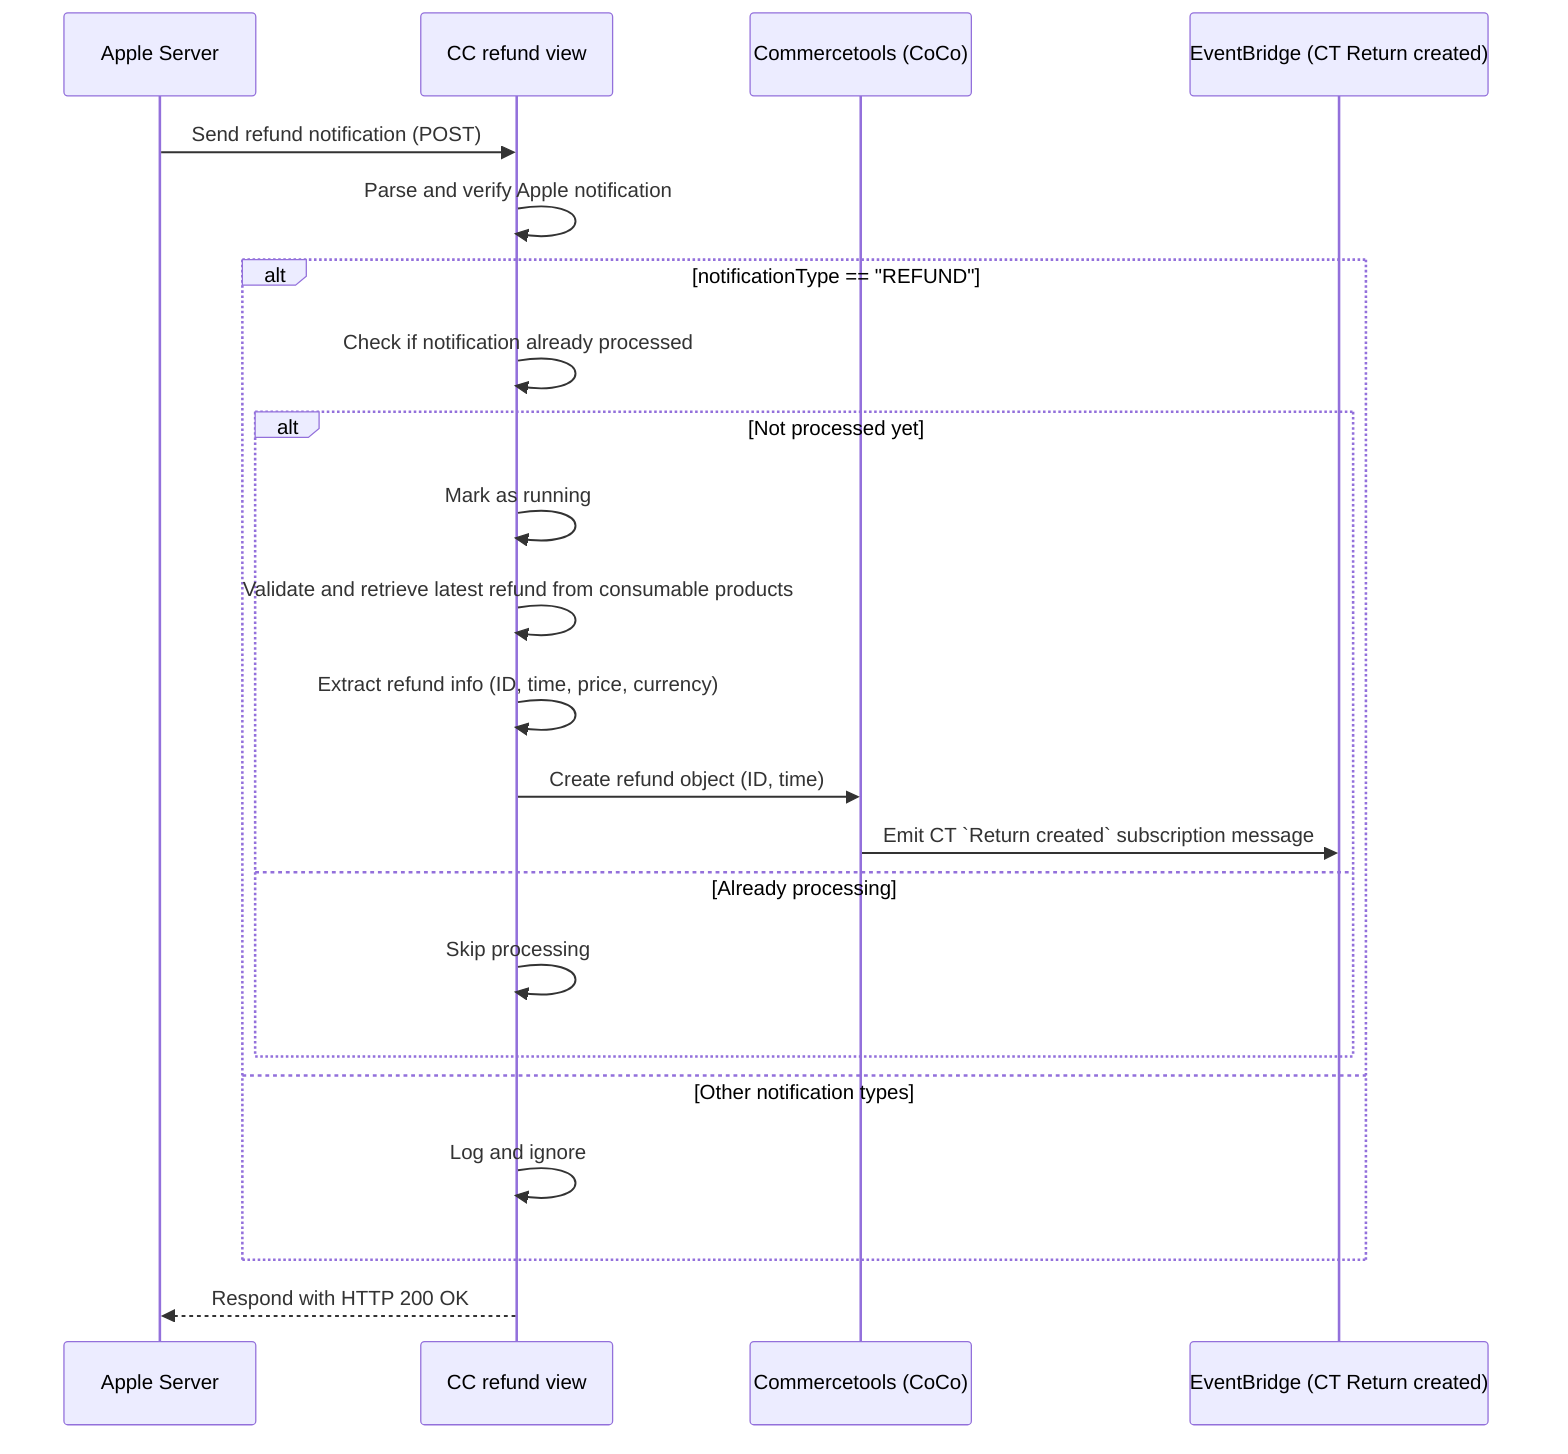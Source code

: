 sequenceDiagram
    %% ===== iOS (Apple) Refund Flow =====
    participant Apple as Apple Server
    participant CommerceCoordinator(CC) as CC refund view
    participant Commercetools as Commercetools (CoCo)
    participant CTEventBridge as EventBridge (CT Return created)

    Apple->>CommerceCoordinator(CC): Send refund notification (POST)
    CommerceCoordinator(CC)->>CommerceCoordinator(CC): Parse and verify Apple notification

    alt notificationType == "REFUND"
        CommerceCoordinator(CC)->>CommerceCoordinator(CC): Check if notification already processed
        alt Not processed yet
            CommerceCoordinator(CC)->>CommerceCoordinator(CC): Mark as running
            CommerceCoordinator(CC)->>CommerceCoordinator(CC): Validate and retrieve latest refund from consumable products
            CommerceCoordinator(CC)->>CommerceCoordinator(CC): Extract refund info (ID, time, price, currency)
            CommerceCoordinator(CC)->>Commercetools: Create refund object (ID, time)
            Commercetools->>CTEventBridge: Emit CT `Return created` subscription message
        else Already processing
            CommerceCoordinator(CC)->>CommerceCoordinator(CC): Skip processing
        end
    else Other notification types
        CommerceCoordinator(CC)->>CommerceCoordinator(CC): Log and ignore
    end

    CommerceCoordinator(CC)-->>Apple: Respond with HTTP 200 OK